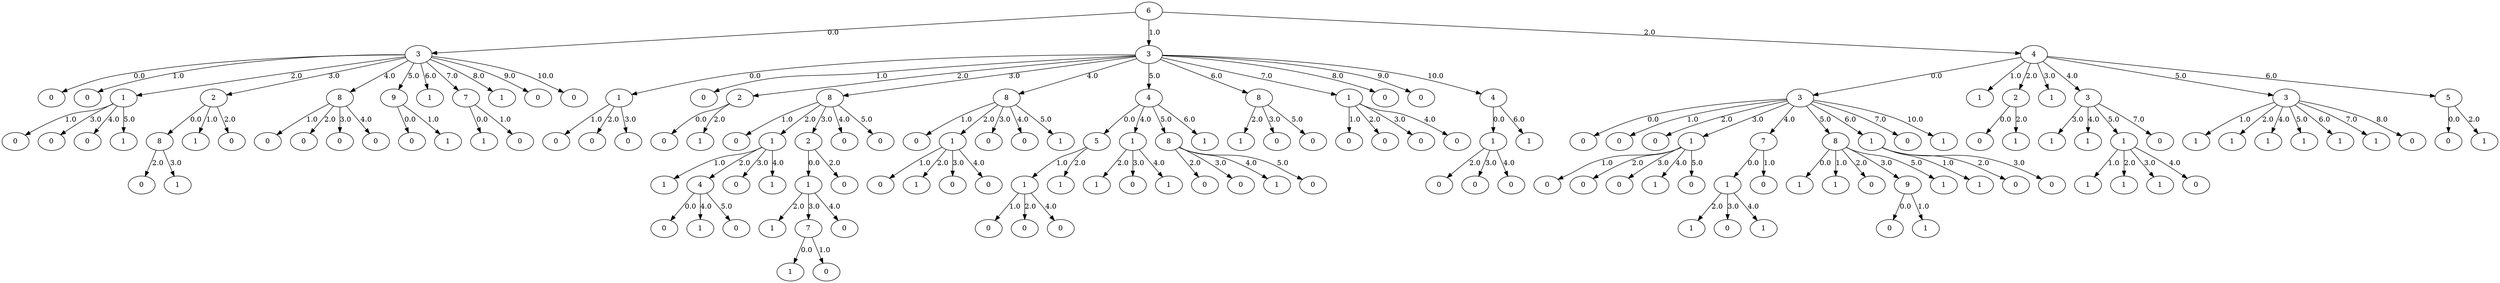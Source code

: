 digraph{
159[label=6];
159 -> 29 [label="0.0"];
29[label=3];
29 -> 1 [label="0.0"];
1[label=0];
29 -> 2 [label="1.0"];
2[label=0];
29 -> 7 [label="2.0"];
7[label=1];
7 -> 3 [label="1.0"];
3[label=0];
7 -> 4 [label="3.0"];
4[label=0];
7 -> 5 [label="4.0"];
5[label=0];
7 -> 6 [label="5.0"];
6[label=1];
29 -> 13 [label="3.0"];
13[label=2];
13 -> 10 [label="0.0"];
10[label=8];
10 -> 8 [label="2.0"];
8[label=0];
10 -> 9 [label="3.0"];
9[label=1];
13 -> 11 [label="1.0"];
11[label=1];
13 -> 12 [label="2.0"];
12[label=0];
29 -> 18 [label="4.0"];
18[label=8];
18 -> 14 [label="1.0"];
14[label=0];
18 -> 15 [label="2.0"];
15[label=0];
18 -> 16 [label="3.0"];
16[label=0];
18 -> 17 [label="4.0"];
17[label=0];
29 -> 21 [label="5.0"];
21[label=9];
21 -> 19 [label="0.0"];
19[label=0];
21 -> 20 [label="1.0"];
20[label=1];
29 -> 22 [label="6.0"];
22[label=1];
29 -> 25 [label="7.0"];
25[label=7];
25 -> 23 [label="0.0"];
23[label=1];
25 -> 24 [label="1.0"];
24[label=0];
29 -> 26 [label="8.0"];
26[label=1];
29 -> 27 [label="9.0"];
27[label=0];
29 -> 28 [label="10.0"];
28[label=0];
159 -> 102 [label="1.0"];
102[label=3];
102 -> 33 [label="0.0"];
33[label=1];
33 -> 30 [label="1.0"];
30[label=0];
33 -> 31 [label="2.0"];
31[label=0];
33 -> 32 [label="3.0"];
32[label=0];
102 -> 34 [label="1.0"];
34[label=0];
102 -> 37 [label="2.0"];
37[label=2];
37 -> 35 [label="0.0"];
35[label=0];
37 -> 36 [label="2.0"];
36[label=1];
102 -> 57 [label="3.0"];
57[label=8];
57 -> 38 [label="1.0"];
38[label=0];
57 -> 46 [label="2.0"];
46[label=1];
46 -> 39 [label="1.0"];
39[label=1];
46 -> 43 [label="2.0"];
43[label=4];
43 -> 40 [label="0.0"];
40[label=0];
43 -> 41 [label="4.0"];
41[label=1];
43 -> 42 [label="5.0"];
42[label=0];
46 -> 44 [label="3.0"];
44[label=0];
46 -> 45 [label="4.0"];
45[label=1];
57 -> 54 [label="3.0"];
54[label=2];
54 -> 52 [label="0.0"];
52[label=1];
52 -> 47 [label="2.0"];
47[label=1];
52 -> 50 [label="3.0"];
50[label=7];
50 -> 48 [label="0.0"];
48[label=1];
50 -> 49 [label="1.0"];
49[label=0];
52 -> 51 [label="4.0"];
51[label=0];
54 -> 53 [label="2.0"];
53[label=0];
57 -> 55 [label="4.0"];
55[label=0];
57 -> 56 [label="5.0"];
56[label=0];
102 -> 67 [label="4.0"];
67[label=8];
67 -> 58 [label="1.0"];
58[label=0];
67 -> 63 [label="2.0"];
63[label=1];
63 -> 59 [label="1.0"];
59[label=0];
63 -> 60 [label="2.0"];
60[label=1];
63 -> 61 [label="3.0"];
61[label=0];
63 -> 62 [label="4.0"];
62[label=0];
67 -> 64 [label="3.0"];
64[label=0];
67 -> 65 [label="4.0"];
65[label=0];
67 -> 66 [label="5.0"];
66[label=1];
102 -> 84 [label="5.0"];
84[label=4];
84 -> 73 [label="0.0"];
73[label=5];
73 -> 71 [label="1.0"];
71[label=1];
71 -> 68 [label="1.0"];
68[label=0];
71 -> 69 [label="2.0"];
69[label=0];
71 -> 70 [label="4.0"];
70[label=0];
73 -> 72 [label="2.0"];
72[label=1];
84 -> 77 [label="4.0"];
77[label=1];
77 -> 74 [label="2.0"];
74[label=1];
77 -> 75 [label="3.0"];
75[label=0];
77 -> 76 [label="4.0"];
76[label=1];
84 -> 82 [label="5.0"];
82[label=8];
82 -> 78 [label="2.0"];
78[label=0];
82 -> 79 [label="3.0"];
79[label=0];
82 -> 80 [label="4.0"];
80[label=1];
82 -> 81 [label="5.0"];
81[label=0];
84 -> 83 [label="6.0"];
83[label=1];
102 -> 88 [label="6.0"];
88[label=8];
88 -> 85 [label="2.0"];
85[label=1];
88 -> 86 [label="3.0"];
86[label=0];
88 -> 87 [label="5.0"];
87[label=0];
102 -> 93 [label="7.0"];
93[label=1];
93 -> 89 [label="1.0"];
89[label=0];
93 -> 90 [label="2.0"];
90[label=0];
93 -> 91 [label="3.0"];
91[label=0];
93 -> 92 [label="4.0"];
92[label=0];
102 -> 94 [label="8.0"];
94[label=0];
102 -> 95 [label="9.0"];
95[label=0];
102 -> 101 [label="10.0"];
101[label=4];
101 -> 99 [label="0.0"];
99[label=1];
99 -> 96 [label="2.0"];
96[label=0];
99 -> 97 [label="3.0"];
97[label=0];
99 -> 98 [label="4.0"];
98[label=0];
101 -> 100 [label="6.0"];
100[label=1];
159 -> 158 [label="2.0"];
158[label=4];
158 -> 132 [label="0.0"];
132[label=3];
132 -> 103 [label="0.0"];
103[label=0];
132 -> 104 [label="1.0"];
104[label=0];
132 -> 105 [label="2.0"];
105[label=0];
132 -> 111 [label="3.0"];
111[label=1];
111 -> 106 [label="1.0"];
106[label=0];
111 -> 107 [label="2.0"];
107[label=0];
111 -> 108 [label="3.0"];
108[label=0];
111 -> 109 [label="4.0"];
109[label=1];
111 -> 110 [label="5.0"];
110[label=0];
132 -> 117 [label="4.0"];
117[label=7];
117 -> 115 [label="0.0"];
115[label=1];
115 -> 112 [label="2.0"];
112[label=1];
115 -> 113 [label="3.0"];
113[label=0];
115 -> 114 [label="4.0"];
114[label=1];
117 -> 116 [label="1.0"];
116[label=0];
132 -> 125 [label="5.0"];
125[label=8];
125 -> 118 [label="0.0"];
118[label=1];
125 -> 119 [label="1.0"];
119[label=1];
125 -> 120 [label="2.0"];
120[label=0];
125 -> 123 [label="3.0"];
123[label=9];
123 -> 121 [label="0.0"];
121[label=0];
123 -> 122 [label="1.0"];
122[label=1];
125 -> 124 [label="5.0"];
124[label=1];
132 -> 129 [label="6.0"];
129[label=1];
129 -> 126 [label="1.0"];
126[label=1];
129 -> 127 [label="2.0"];
127[label=0];
129 -> 128 [label="3.0"];
128[label=0];
132 -> 130 [label="7.0"];
130[label=0];
132 -> 131 [label="10.0"];
131[label=1];
158 -> 133 [label="1.0"];
133[label=1];
158 -> 136 [label="2.0"];
136[label=2];
136 -> 134 [label="0.0"];
134[label=0];
136 -> 135 [label="2.0"];
135[label=1];
158 -> 137 [label="3.0"];
137[label=1];
158 -> 146 [label="4.0"];
146[label=3];
146 -> 138 [label="3.0"];
138[label=1];
146 -> 139 [label="4.0"];
139[label=1];
146 -> 144 [label="5.0"];
144[label=1];
144 -> 140 [label="1.0"];
140[label=1];
144 -> 141 [label="2.0"];
141[label=1];
144 -> 142 [label="3.0"];
142[label=1];
144 -> 143 [label="4.0"];
143[label=0];
146 -> 145 [label="7.0"];
145[label=0];
158 -> 154 [label="5.0"];
154[label=3];
154 -> 147 [label="1.0"];
147[label=1];
154 -> 148 [label="2.0"];
148[label=1];
154 -> 149 [label="4.0"];
149[label=1];
154 -> 150 [label="5.0"];
150[label=1];
154 -> 151 [label="6.0"];
151[label=1];
154 -> 152 [label="7.0"];
152[label=1];
154 -> 153 [label="8.0"];
153[label=0];
158 -> 157 [label="6.0"];
157[label=5];
157 -> 155 [label="0.0"];
155[label=0];
157 -> 156 [label="2.0"];
156[label=1];
}